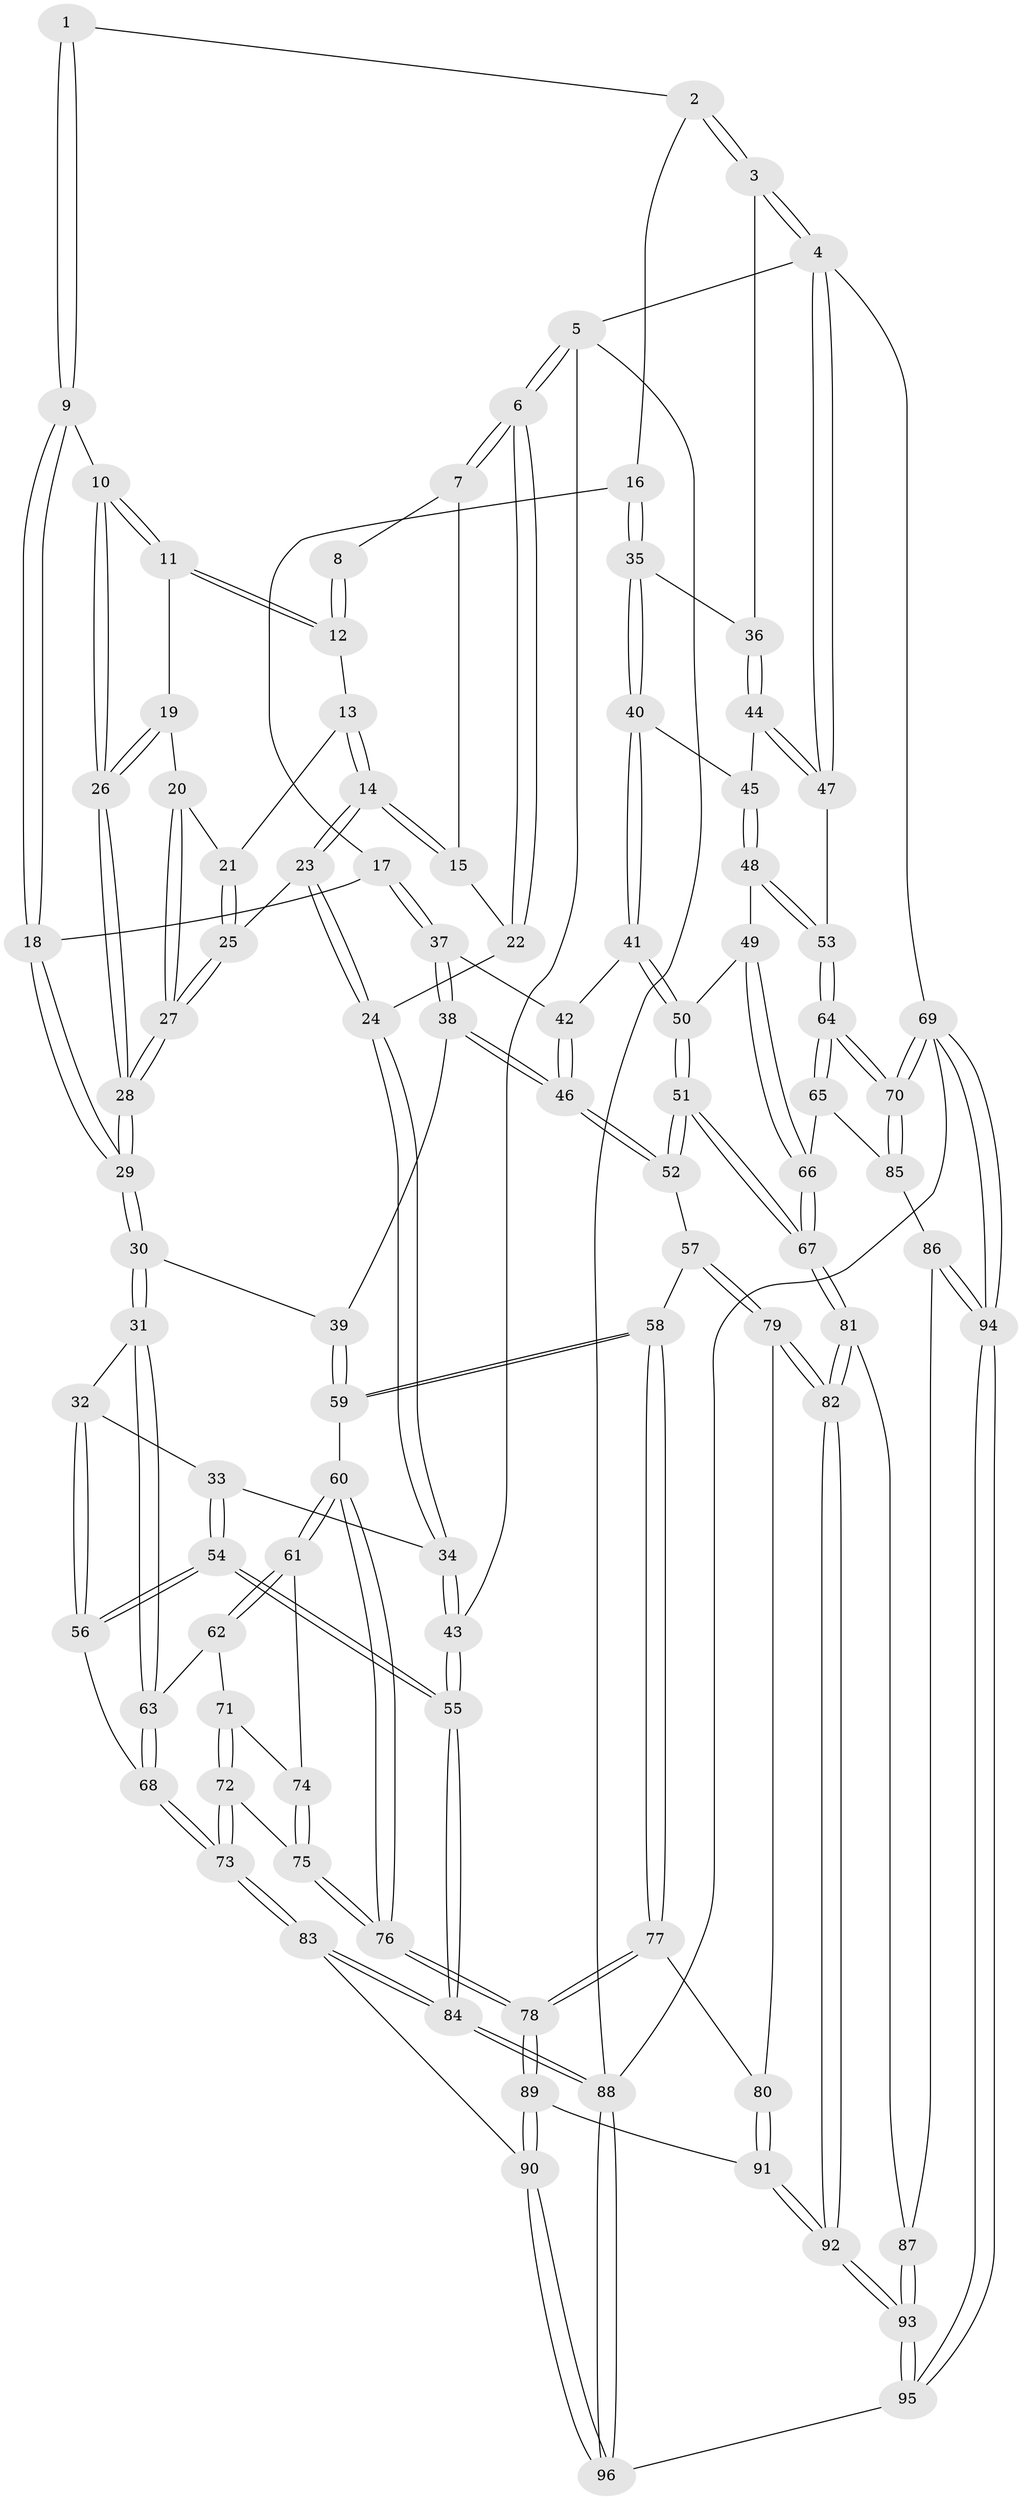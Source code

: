 // coarse degree distribution, {4: 0.32727272727272727, 5: 0.45454545454545453, 6: 0.05454545454545454, 3: 0.14545454545454545, 7: 0.01818181818181818}
// Generated by graph-tools (version 1.1) at 2025/24/03/03/25 07:24:32]
// undirected, 96 vertices, 237 edges
graph export_dot {
graph [start="1"]
  node [color=gray90,style=filled];
  1 [pos="+0.4824938225232062+0"];
  2 [pos="+0.6852613087345428+0"];
  3 [pos="+1+0"];
  4 [pos="+1+0"];
  5 [pos="+0+0"];
  6 [pos="+0+0"];
  7 [pos="+0+0"];
  8 [pos="+0.257357682631691+0"];
  9 [pos="+0.4420520179298657+0.08926319093903899"];
  10 [pos="+0.4303827459433129+0.08968923871373968"];
  11 [pos="+0.34265633036425364+0.07498666085561606"];
  12 [pos="+0.2545533387242592+0"];
  13 [pos="+0.2504984400244615+0"];
  14 [pos="+0.14111100072529834+0.07704820717151892"];
  15 [pos="+0.11746295138295244+0.059426290735686706"];
  16 [pos="+0.7039862730310352+0.12462861356765832"];
  17 [pos="+0.6114911198589027+0.17328144143439864"];
  18 [pos="+0.5026419913922711+0.178949283715553"];
  19 [pos="+0.32857978748783806+0.09840687341712817"];
  20 [pos="+0.26816715695079213+0.10790907102810364"];
  21 [pos="+0.24655836906803982+0.035650542322560964"];
  22 [pos="+0.06504033264683487+0.07627350201841734"];
  23 [pos="+0.14778149741198757+0.1916725456615167"];
  24 [pos="+0.05020762155771421+0.20985325347398198"];
  25 [pos="+0.16746535433090748+0.19724986300850797"];
  26 [pos="+0.30783060231920045+0.18289480329570906"];
  27 [pos="+0.253463559500521+0.24505003033353948"];
  28 [pos="+0.2672522261233814+0.25695975211189986"];
  29 [pos="+0.33735071657462895+0.37047819113944197"];
  30 [pos="+0.33739448510345693+0.39646668094666104"];
  31 [pos="+0.3084920939594292+0.42891127725628103"];
  32 [pos="+0.1919667866511334+0.4358476072012033"];
  33 [pos="+0.11429589115085577+0.4289236603051945"];
  34 [pos="+0+0.27857710560846516"];
  35 [pos="+0.7587290057196443+0.16406214889128345"];
  36 [pos="+0.838357685307739+0.1548626940474853"];
  37 [pos="+0.6066919826242175+0.28750964716596955"];
  38 [pos="+0.516553308952148+0.44860666732354965"];
  39 [pos="+0.4225896248235883+0.4239625310581046"];
  40 [pos="+0.7907114902890078+0.3375114072656654"];
  41 [pos="+0.7836133436017386+0.3478934336463551"];
  42 [pos="+0.6765351661915446+0.362776086900997"];
  43 [pos="+0+0.26865145520371064"];
  44 [pos="+1+0.2524774479691913"];
  45 [pos="+0.8196348244461594+0.3433197285055608"];
  46 [pos="+0.5523551303102185+0.4719803912405419"];
  47 [pos="+1+0.26375384463831303"];
  48 [pos="+0.9931462359681109+0.4857842507938903"];
  49 [pos="+0.9857687012184783+0.4906056600240395"];
  50 [pos="+0.7602892274231461+0.5060360817140901"];
  51 [pos="+0.6753048529449142+0.6191650618607432"];
  52 [pos="+0.6699103002525499+0.6177726686537521"];
  53 [pos="+1+0.44501270914516855"];
  54 [pos="+0+0.6838084786542441"];
  55 [pos="+0+0.7611014143968943"];
  56 [pos="+0.06932688152661427+0.6772292628138071"];
  57 [pos="+0.5208145413033262+0.696931745705175"];
  58 [pos="+0.4927537209194435+0.697488052842166"];
  59 [pos="+0.485091401551227+0.6954610352558865"];
  60 [pos="+0.44591115388877584+0.6886569442084934"];
  61 [pos="+0.42433810685337+0.6822528259617685"];
  62 [pos="+0.36637912017202534+0.6354403227571027"];
  63 [pos="+0.2995854554974154+0.5716447287968622"];
  64 [pos="+1+0.8035412495634776"];
  65 [pos="+0.9313951116687024+0.7248428487447395"];
  66 [pos="+0.8592896244703445+0.6953157577548952"];
  67 [pos="+0.749883367957575+0.7060850234338839"];
  68 [pos="+0.20011432824937728+0.6909640010437993"];
  69 [pos="+1+1"];
  70 [pos="+1+0.8913127262059453"];
  71 [pos="+0.3280006431466154+0.7411987276929174"];
  72 [pos="+0.2829632067652766+0.7980493864386212"];
  73 [pos="+0.23532914258645451+0.7886435603099468"];
  74 [pos="+0.4100869831769383+0.6999546561999554"];
  75 [pos="+0.33151118559689213+0.8154355236235593"];
  76 [pos="+0.37468366919152835+0.8554254138908468"];
  77 [pos="+0.4296773518705164+0.8303258072060634"];
  78 [pos="+0.3756198021384978+0.8565581532849711"];
  79 [pos="+0.5319365329443793+0.848479888556272"];
  80 [pos="+0.524747640821534+0.8517617216165339"];
  81 [pos="+0.7443418412434843+0.7639964196548032"];
  82 [pos="+0.6415648571832443+0.9033222434034072"];
  83 [pos="+0.1985817570511864+0.8596138151418096"];
  84 [pos="+0+1"];
  85 [pos="+0.9021104217736751+0.9098415797461005"];
  86 [pos="+0.8773004526882827+0.916978944357572"];
  87 [pos="+0.8425381633706271+0.9025188875954713"];
  88 [pos="+0+1"];
  89 [pos="+0.38549064434361796+0.9633231079976727"];
  90 [pos="+0.3439395234595199+1"];
  91 [pos="+0.4796335274454183+0.9103131854370465"];
  92 [pos="+0.6365999411587278+1"];
  93 [pos="+0.6455673646109213+1"];
  94 [pos="+0.9261455380156682+1"];
  95 [pos="+0.6348338962107481+1"];
  96 [pos="+0.346230614526451+1"];
  1 -- 2;
  1 -- 9;
  1 -- 9;
  2 -- 3;
  2 -- 3;
  2 -- 16;
  3 -- 4;
  3 -- 4;
  3 -- 36;
  4 -- 5;
  4 -- 47;
  4 -- 47;
  4 -- 69;
  5 -- 6;
  5 -- 6;
  5 -- 43;
  5 -- 88;
  6 -- 7;
  6 -- 7;
  6 -- 22;
  6 -- 22;
  7 -- 8;
  7 -- 15;
  8 -- 12;
  8 -- 12;
  9 -- 10;
  9 -- 18;
  9 -- 18;
  10 -- 11;
  10 -- 11;
  10 -- 26;
  10 -- 26;
  11 -- 12;
  11 -- 12;
  11 -- 19;
  12 -- 13;
  13 -- 14;
  13 -- 14;
  13 -- 21;
  14 -- 15;
  14 -- 15;
  14 -- 23;
  14 -- 23;
  15 -- 22;
  16 -- 17;
  16 -- 35;
  16 -- 35;
  17 -- 18;
  17 -- 37;
  17 -- 37;
  18 -- 29;
  18 -- 29;
  19 -- 20;
  19 -- 26;
  19 -- 26;
  20 -- 21;
  20 -- 27;
  20 -- 27;
  21 -- 25;
  21 -- 25;
  22 -- 24;
  23 -- 24;
  23 -- 24;
  23 -- 25;
  24 -- 34;
  24 -- 34;
  25 -- 27;
  25 -- 27;
  26 -- 28;
  26 -- 28;
  27 -- 28;
  27 -- 28;
  28 -- 29;
  28 -- 29;
  29 -- 30;
  29 -- 30;
  30 -- 31;
  30 -- 31;
  30 -- 39;
  31 -- 32;
  31 -- 63;
  31 -- 63;
  32 -- 33;
  32 -- 56;
  32 -- 56;
  33 -- 34;
  33 -- 54;
  33 -- 54;
  34 -- 43;
  34 -- 43;
  35 -- 36;
  35 -- 40;
  35 -- 40;
  36 -- 44;
  36 -- 44;
  37 -- 38;
  37 -- 38;
  37 -- 42;
  38 -- 39;
  38 -- 46;
  38 -- 46;
  39 -- 59;
  39 -- 59;
  40 -- 41;
  40 -- 41;
  40 -- 45;
  41 -- 42;
  41 -- 50;
  41 -- 50;
  42 -- 46;
  42 -- 46;
  43 -- 55;
  43 -- 55;
  44 -- 45;
  44 -- 47;
  44 -- 47;
  45 -- 48;
  45 -- 48;
  46 -- 52;
  46 -- 52;
  47 -- 53;
  48 -- 49;
  48 -- 53;
  48 -- 53;
  49 -- 50;
  49 -- 66;
  49 -- 66;
  50 -- 51;
  50 -- 51;
  51 -- 52;
  51 -- 52;
  51 -- 67;
  51 -- 67;
  52 -- 57;
  53 -- 64;
  53 -- 64;
  54 -- 55;
  54 -- 55;
  54 -- 56;
  54 -- 56;
  55 -- 84;
  55 -- 84;
  56 -- 68;
  57 -- 58;
  57 -- 79;
  57 -- 79;
  58 -- 59;
  58 -- 59;
  58 -- 77;
  58 -- 77;
  59 -- 60;
  60 -- 61;
  60 -- 61;
  60 -- 76;
  60 -- 76;
  61 -- 62;
  61 -- 62;
  61 -- 74;
  62 -- 63;
  62 -- 71;
  63 -- 68;
  63 -- 68;
  64 -- 65;
  64 -- 65;
  64 -- 70;
  64 -- 70;
  65 -- 66;
  65 -- 85;
  66 -- 67;
  66 -- 67;
  67 -- 81;
  67 -- 81;
  68 -- 73;
  68 -- 73;
  69 -- 70;
  69 -- 70;
  69 -- 94;
  69 -- 94;
  69 -- 88;
  70 -- 85;
  70 -- 85;
  71 -- 72;
  71 -- 72;
  71 -- 74;
  72 -- 73;
  72 -- 73;
  72 -- 75;
  73 -- 83;
  73 -- 83;
  74 -- 75;
  74 -- 75;
  75 -- 76;
  75 -- 76;
  76 -- 78;
  76 -- 78;
  77 -- 78;
  77 -- 78;
  77 -- 80;
  78 -- 89;
  78 -- 89;
  79 -- 80;
  79 -- 82;
  79 -- 82;
  80 -- 91;
  80 -- 91;
  81 -- 82;
  81 -- 82;
  81 -- 87;
  82 -- 92;
  82 -- 92;
  83 -- 84;
  83 -- 84;
  83 -- 90;
  84 -- 88;
  84 -- 88;
  85 -- 86;
  86 -- 87;
  86 -- 94;
  86 -- 94;
  87 -- 93;
  87 -- 93;
  88 -- 96;
  88 -- 96;
  89 -- 90;
  89 -- 90;
  89 -- 91;
  90 -- 96;
  90 -- 96;
  91 -- 92;
  91 -- 92;
  92 -- 93;
  92 -- 93;
  93 -- 95;
  93 -- 95;
  94 -- 95;
  94 -- 95;
  95 -- 96;
}
